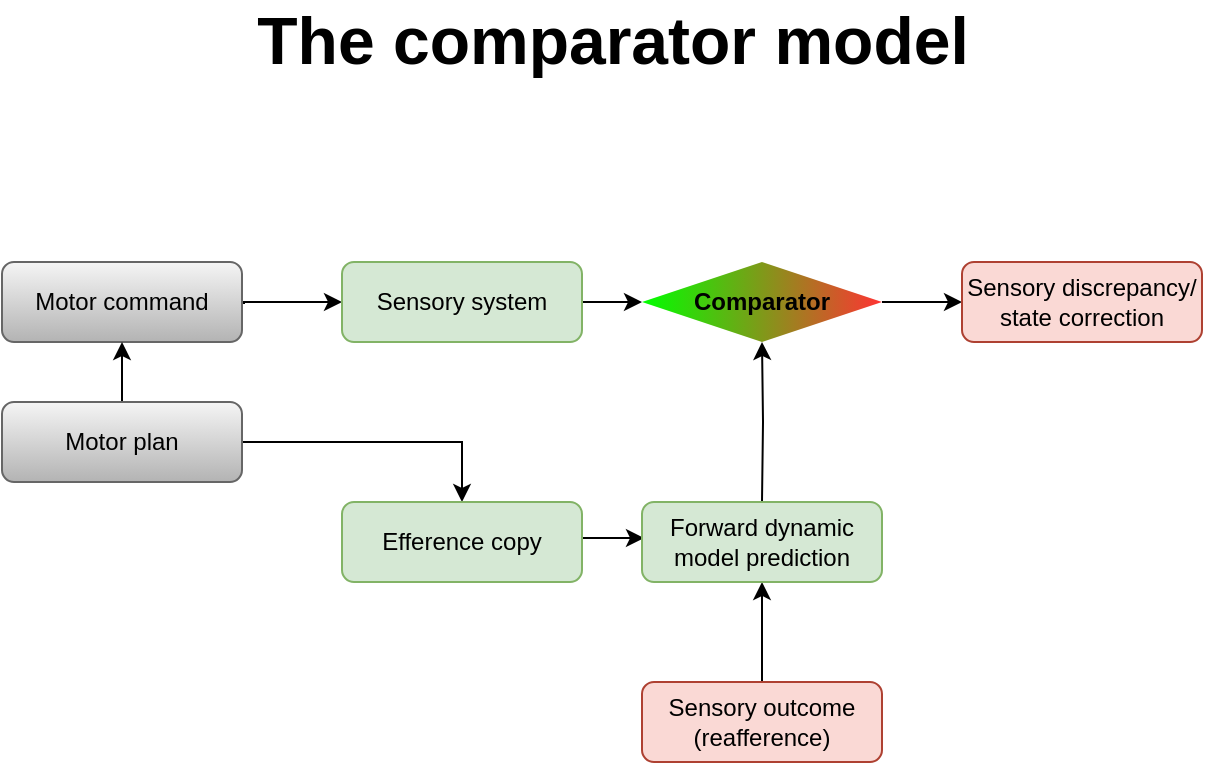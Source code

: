 <mxfile version="14.2.4" type="github" pages="3">
  <diagram id="C5RBs43oDa-KdzZeNtuy" name="Page-1">
    <mxGraphModel dx="1422" dy="866" grid="1" gridSize="10" guides="1" tooltips="1" connect="1" arrows="1" fold="1" page="1" pageScale="1" pageWidth="827" pageHeight="1169" math="0" shadow="0">
      <root>
        <mxCell id="WIyWlLk6GJQsqaUBKTNV-0" />
        <mxCell id="WIyWlLk6GJQsqaUBKTNV-1" parent="WIyWlLk6GJQsqaUBKTNV-0" />
        <mxCell id="WIyWlLk6GJQsqaUBKTNV-3" value="Motor command" style="rounded=1;whiteSpace=wrap;html=1;fontSize=12;glass=0;strokeWidth=1;shadow=0;gradientColor=#b3b3b3;fillColor=#f5f5f5;strokeColor=#666666;" parent="WIyWlLk6GJQsqaUBKTNV-1" vertex="1">
          <mxGeometry y="190" width="120" height="40" as="geometry" />
        </mxCell>
        <mxCell id="AUbzf7QdNgqqIh3rIpyo-0" value="" style="edgeStyle=orthogonalEdgeStyle;rounded=0;orthogonalLoop=1;jettySize=auto;html=1;" parent="WIyWlLk6GJQsqaUBKTNV-1" target="WIyWlLk6GJQsqaUBKTNV-7" edge="1">
          <mxGeometry relative="1" as="geometry">
            <mxPoint x="300" y="210" as="sourcePoint" />
            <Array as="points">
              <mxPoint x="290" y="210" />
              <mxPoint x="290" y="210" />
            </Array>
          </mxGeometry>
        </mxCell>
        <mxCell id="WIyWlLk6GJQsqaUBKTNV-7" value="&lt;b&gt;Comparator&lt;/b&gt;" style="rhombus;whiteSpace=wrap;html=1;fontSize=12;glass=0;strokeWidth=1;shadow=0;gradientDirection=west;fillColor=#FF3333;gradientColor=#00FF00;strokeColor=none;" parent="WIyWlLk6GJQsqaUBKTNV-1" vertex="1">
          <mxGeometry x="320" y="190" width="120" height="40" as="geometry" />
        </mxCell>
        <mxCell id="AUbzf7QdNgqqIh3rIpyo-13" value="" style="edgeStyle=orthogonalEdgeStyle;rounded=0;orthogonalLoop=1;jettySize=auto;html=1;startArrow=none;startFill=0;endArrow=classic;endFill=1;" parent="WIyWlLk6GJQsqaUBKTNV-1" source="WIyWlLk6GJQsqaUBKTNV-11" edge="1">
          <mxGeometry relative="1" as="geometry">
            <mxPoint x="380" y="350" as="targetPoint" />
          </mxGeometry>
        </mxCell>
        <mxCell id="WIyWlLk6GJQsqaUBKTNV-11" value="Sensory outcome (reafference)" style="rounded=1;whiteSpace=wrap;html=1;fontSize=12;glass=0;strokeWidth=1;shadow=0;fillColor=#fad9d5;strokeColor=#ae4132;" parent="WIyWlLk6GJQsqaUBKTNV-1" vertex="1">
          <mxGeometry x="320" y="400" width="120" height="40" as="geometry" />
        </mxCell>
        <mxCell id="AUbzf7QdNgqqIh3rIpyo-14" value="" style="edgeStyle=orthogonalEdgeStyle;rounded=0;orthogonalLoop=1;jettySize=auto;html=1;startArrow=none;startFill=0;endArrow=classic;endFill=1;" parent="WIyWlLk6GJQsqaUBKTNV-1" target="WIyWlLk6GJQsqaUBKTNV-7" edge="1">
          <mxGeometry relative="1" as="geometry">
            <mxPoint x="380" y="310" as="sourcePoint" />
          </mxGeometry>
        </mxCell>
        <mxCell id="AUbzf7QdNgqqIh3rIpyo-1" value="" style="edgeStyle=orthogonalEdgeStyle;rounded=0;orthogonalLoop=1;jettySize=auto;html=1;entryX=0;entryY=0.5;entryDx=0;entryDy=0;" parent="WIyWlLk6GJQsqaUBKTNV-1" target="AUbzf7QdNgqqIh3rIpyo-15" edge="1">
          <mxGeometry relative="1" as="geometry">
            <mxPoint x="121" y="211" as="sourcePoint" />
            <mxPoint x="190" y="210" as="targetPoint" />
            <Array as="points">
              <mxPoint x="121" y="210" />
            </Array>
          </mxGeometry>
        </mxCell>
        <mxCell id="QZqzljOAcQSYTR9Mgrbi-0" value="" style="edgeStyle=orthogonalEdgeStyle;rounded=0;orthogonalLoop=1;jettySize=auto;html=1;startArrow=none;startFill=0;endArrow=classic;endFill=1;" parent="WIyWlLk6GJQsqaUBKTNV-1" source="AUbzf7QdNgqqIh3rIpyo-6" target="WIyWlLk6GJQsqaUBKTNV-3" edge="1">
          <mxGeometry relative="1" as="geometry" />
        </mxCell>
        <mxCell id="QZqzljOAcQSYTR9Mgrbi-2" value="" style="edgeStyle=orthogonalEdgeStyle;rounded=0;orthogonalLoop=1;jettySize=auto;html=1;startArrow=none;startFill=0;endArrow=classic;endFill=1;" parent="WIyWlLk6GJQsqaUBKTNV-1" source="AUbzf7QdNgqqIh3rIpyo-6" target="AUbzf7QdNgqqIh3rIpyo-16" edge="1">
          <mxGeometry relative="1" as="geometry" />
        </mxCell>
        <mxCell id="AUbzf7QdNgqqIh3rIpyo-6" value="Motor plan" style="rounded=1;whiteSpace=wrap;html=1;fontSize=12;glass=0;strokeWidth=1;shadow=0;strokeColor=#666666;fillColor=#f5f5f5;gradientColor=#b3b3b3;" parent="WIyWlLk6GJQsqaUBKTNV-1" vertex="1">
          <mxGeometry y="260" width="120" height="40" as="geometry" />
        </mxCell>
        <mxCell id="AUbzf7QdNgqqIh3rIpyo-9" value="" style="edgeStyle=orthogonalEdgeStyle;rounded=0;orthogonalLoop=1;jettySize=auto;html=1;startArrow=classic;startFill=1;endArrow=none;endFill=0;" parent="WIyWlLk6GJQsqaUBKTNV-1" source="AUbzf7QdNgqqIh3rIpyo-7" target="WIyWlLk6GJQsqaUBKTNV-7" edge="1">
          <mxGeometry relative="1" as="geometry" />
        </mxCell>
        <mxCell id="AUbzf7QdNgqqIh3rIpyo-7" value="Sensory discrepancy/ state correction" style="rounded=1;whiteSpace=wrap;html=1;fontSize=12;glass=0;strokeWidth=1;shadow=0;fillColor=#fad9d5;strokeColor=#ae4132;" parent="WIyWlLk6GJQsqaUBKTNV-1" vertex="1">
          <mxGeometry x="480" y="190" width="120" height="40" as="geometry" />
        </mxCell>
        <mxCell id="AUbzf7QdNgqqIh3rIpyo-12" value="" style="edgeStyle=orthogonalEdgeStyle;rounded=0;orthogonalLoop=1;jettySize=auto;html=1;" parent="WIyWlLk6GJQsqaUBKTNV-1" edge="1">
          <mxGeometry relative="1" as="geometry">
            <mxPoint x="271" y="328" as="sourcePoint" />
            <mxPoint x="321" y="328" as="targetPoint" />
            <Array as="points">
              <mxPoint x="321" y="328" />
              <mxPoint x="321" y="328" />
            </Array>
          </mxGeometry>
        </mxCell>
        <mxCell id="AUbzf7QdNgqqIh3rIpyo-15" value="Sensory system" style="rounded=1;whiteSpace=wrap;html=1;fontSize=12;glass=0;strokeWidth=1;shadow=0;fillColor=#d5e8d4;strokeColor=#82b366;" parent="WIyWlLk6GJQsqaUBKTNV-1" vertex="1">
          <mxGeometry x="170" y="190" width="120" height="40" as="geometry" />
        </mxCell>
        <mxCell id="AUbzf7QdNgqqIh3rIpyo-16" value="Efference copy" style="rounded=1;whiteSpace=wrap;html=1;fontSize=12;glass=0;strokeWidth=1;shadow=0;fillColor=#d5e8d4;strokeColor=#82b366;" parent="WIyWlLk6GJQsqaUBKTNV-1" vertex="1">
          <mxGeometry x="170" y="310" width="120" height="40" as="geometry" />
        </mxCell>
        <mxCell id="AUbzf7QdNgqqIh3rIpyo-17" value="&lt;b&gt;&lt;font style=&quot;font-size: 33px&quot;&gt;The comparator model&lt;/font&gt;&lt;/b&gt;" style="text;html=1;align=center;verticalAlign=middle;resizable=0;points=[];autosize=1;" parent="WIyWlLk6GJQsqaUBKTNV-1" vertex="1">
          <mxGeometry x="120" y="64" width="370" height="30" as="geometry" />
        </mxCell>
        <mxCell id="QZqzljOAcQSYTR9Mgrbi-3" value="Forward dynamic model prediction" style="rounded=1;whiteSpace=wrap;html=1;fontSize=12;glass=0;strokeWidth=1;shadow=0;fillColor=#d5e8d4;strokeColor=#82b366;" parent="WIyWlLk6GJQsqaUBKTNV-1" vertex="1">
          <mxGeometry x="320" y="310" width="120" height="40" as="geometry" />
        </mxCell>
      </root>
    </mxGraphModel>
  </diagram>
  <diagram name="comparator_Env" id="7I0tfkcJnB-OYojz-9vu">
    <mxGraphModel dx="981" dy="597" grid="1" gridSize="10" guides="1" tooltips="1" connect="1" arrows="1" fold="1" page="1" pageScale="1" pageWidth="1169" pageHeight="827" math="1" shadow="0">
      <root>
        <mxCell id="C5h69nGyBoz5HR8xIqG7-0" />
        <mxCell id="C5h69nGyBoz5HR8xIqG7-1" parent="C5h69nGyBoz5HR8xIqG7-0" />
        <mxCell id="C5h69nGyBoz5HR8xIqG7-57" value="" style="whiteSpace=wrap;html=1;labelBackgroundColor=none;fontSize=13;fillColor=none;imageAspect=1;resizeWidth=1;resizeHeight=1;strokeColor=none;" parent="C5h69nGyBoz5HR8xIqG7-1" vertex="1">
          <mxGeometry x="510" y="241" width="120" height="60" as="geometry" />
        </mxCell>
        <mxCell id="C5h69nGyBoz5HR8xIqG7-55" style="edgeStyle=orthogonalEdgeStyle;rounded=1;orthogonalLoop=1;jettySize=auto;html=1;exitX=1;exitY=0.5;exitDx=0;exitDy=0;entryX=0;entryY=0.5;entryDx=0;entryDy=0;startArrow=none;endArrow=classic;fillColor=#97D077;fontSize=13;strokeColor=#FF8000;" parent="C5h69nGyBoz5HR8xIqG7-1" source="C5h69nGyBoz5HR8xIqG7-53" target="C5h69nGyBoz5HR8xIqG7-50" edge="1">
          <mxGeometry relative="1" as="geometry" />
        </mxCell>
        <mxCell id="C5h69nGyBoz5HR8xIqG7-53" value="" style="whiteSpace=wrap;html=1;labelBackgroundColor=none;fontSize=13;fillColor=none;imageAspect=1;resizeWidth=1;resizeHeight=1;strokeColor=none;" parent="C5h69nGyBoz5HR8xIqG7-1" vertex="1">
          <mxGeometry x="350" y="336" width="120" height="90" as="geometry" />
        </mxCell>
        <mxCell id="C5h69nGyBoz5HR8xIqG7-54" style="edgeStyle=orthogonalEdgeStyle;rounded=1;orthogonalLoop=1;jettySize=auto;html=1;exitX=1;exitY=0.5;exitDx=0;exitDy=0;entryX=0;entryY=0.5;entryDx=0;entryDy=0;startArrow=none;endArrow=none;fillColor=#97D077;fontSize=15;endFill=0;strokeColor=#FF8000;" parent="C5h69nGyBoz5HR8xIqG7-1" source="C5h69nGyBoz5HR8xIqG7-22" target="C5h69nGyBoz5HR8xIqG7-53" edge="1">
          <mxGeometry relative="1" as="geometry" />
        </mxCell>
        <mxCell id="C5h69nGyBoz5HR8xIqG7-22" value="&lt;b style=&quot;font-size: 14px;&quot;&gt;FORWARD PREDICTOR&lt;/b&gt;" style="whiteSpace=wrap;html=1;fontSize=14;strokeWidth=1;fillColor=#FF3333;strokeColor=#666666;gradientColor=#00FF00;gradientDirection=north;rounded=1;arcSize=14;" parent="C5h69nGyBoz5HR8xIqG7-1" vertex="1">
          <mxGeometry x="180" y="361" width="120" height="40" as="geometry" />
        </mxCell>
        <mxCell id="C5h69nGyBoz5HR8xIqG7-35" value="" style="edgeStyle=orthogonalEdgeStyle;orthogonalLoop=1;jettySize=auto;html=1;fillColor=#97D077;fontSize=15;endArrow=none;endFill=0;strokeColor=#0000FF;" parent="C5h69nGyBoz5HR8xIqG7-1" source="C5h69nGyBoz5HR8xIqG7-23" target="C5h69nGyBoz5HR8xIqG7-33" edge="1">
          <mxGeometry relative="1" as="geometry" />
        </mxCell>
        <mxCell id="C5h69nGyBoz5HR8xIqG7-41" style="edgeStyle=orthogonalEdgeStyle;orthogonalLoop=1;jettySize=auto;html=1;exitX=0.5;exitY=1;exitDx=0;exitDy=0;entryX=0.5;entryY=0;entryDx=0;entryDy=0;fillColor=#97D077;fontSize=13;strokeColor=#0000FF;" parent="C5h69nGyBoz5HR8xIqG7-1" source="C5h69nGyBoz5HR8xIqG7-23" target="C5h69nGyBoz5HR8xIqG7-39" edge="1">
          <mxGeometry relative="1" as="geometry" />
        </mxCell>
        <mxCell id="C5h69nGyBoz5HR8xIqG7-23" value="Action &lt;br style=&quot;font-size: 14px;&quot;&gt;Selection" style="whiteSpace=wrap;html=1;fontSize=14;strokeWidth=1;strokeColor=#666666;rounded=1;gradientDirection=north;arcSize=14;fillColor=#B9E0A5;" parent="C5h69nGyBoz5HR8xIqG7-1" vertex="1">
          <mxGeometry x="40" y="165" width="80" height="40" as="geometry" />
        </mxCell>
        <mxCell id="C5h69nGyBoz5HR8xIqG7-47" style="edgeStyle=orthogonalEdgeStyle;orthogonalLoop=1;jettySize=auto;html=1;exitX=1;exitY=0.5;exitDx=0;exitDy=0;entryX=0;entryY=0.5;entryDx=0;entryDy=0;fillColor=#97D077;fontSize=13;curved=1;dashed=1;startArrow=none;startFill=0;shadow=0;" parent="C5h69nGyBoz5HR8xIqG7-1" source="C5h69nGyBoz5HR8xIqG7-24" target="C5h69nGyBoz5HR8xIqG7-43" edge="1">
          <mxGeometry relative="1" as="geometry">
            <Array as="points">
              <mxPoint x="280" y="150" />
              <mxPoint x="500" y="150" />
              <mxPoint x="500" y="185" />
            </Array>
          </mxGeometry>
        </mxCell>
        <mxCell id="C5h69nGyBoz5HR8xIqG7-24" value="Movement" style="whiteSpace=wrap;html=1;fontSize=14;glass=0;strokeWidth=1;shadow=0;strokeColor=#666666;fillColor=#f5f5f5;gradientColor=#b3b3b3;" parent="C5h69nGyBoz5HR8xIqG7-1" vertex="1">
          <mxGeometry x="200" y="165" width="80" height="40" as="geometry" />
        </mxCell>
        <mxCell id="C5h69nGyBoz5HR8xIqG7-36" value="" style="edgeStyle=orthogonalEdgeStyle;orthogonalLoop=1;jettySize=auto;html=1;fillColor=#97D077;fontSize=15;strokeColor=#0000FF;" parent="C5h69nGyBoz5HR8xIqG7-1" source="C5h69nGyBoz5HR8xIqG7-33" target="C5h69nGyBoz5HR8xIqG7-24" edge="1">
          <mxGeometry relative="1" as="geometry" />
        </mxCell>
        <mxCell id="C5h69nGyBoz5HR8xIqG7-33" value="&lt;font style=&quot;font-size: 21px&quot; color=&quot;#0000ff&quot;&gt;`a_t`&lt;/font&gt;" style="text;html=1;strokeColor=none;fillColor=none;align=center;verticalAlign=middle;whiteSpace=wrap;fontSize=21;fontColor=#009900;" parent="C5h69nGyBoz5HR8xIqG7-1" vertex="1">
          <mxGeometry x="140" y="165" width="37" height="40" as="geometry" />
        </mxCell>
        <mxCell id="C5h69nGyBoz5HR8xIqG7-39" value="&lt;font style=&quot;font-size: 21px&quot; color=&quot;#0000ff&quot;&gt;`a_t`&lt;/font&gt;" style="text;html=1;strokeColor=none;fillColor=none;align=center;verticalAlign=middle;whiteSpace=wrap;fontSize=21;fontColor=#009900;container=0;" parent="C5h69nGyBoz5HR8xIqG7-1" vertex="1">
          <mxGeometry x="55" y="281" width="50" height="40" as="geometry" />
        </mxCell>
        <mxCell id="C5h69nGyBoz5HR8xIqG7-42" style="edgeStyle=orthogonalEdgeStyle;orthogonalLoop=1;jettySize=auto;html=1;entryX=0;entryY=0.5;entryDx=0;entryDy=0;fillColor=#97D077;fontSize=13;exitX=0.486;exitY=1.046;exitDx=0;exitDy=0;exitPerimeter=0;strokeColor=#0000FF;" parent="C5h69nGyBoz5HR8xIqG7-1" source="C5h69nGyBoz5HR8xIqG7-38" target="C5h69nGyBoz5HR8xIqG7-22" edge="1">
          <mxGeometry relative="1" as="geometry" />
        </mxCell>
        <mxCell id="C5h69nGyBoz5HR8xIqG7-38" value="&lt;font color=&quot;#0000ff&quot;&gt;efference&amp;nbsp;copy&lt;/font&gt;" style="text;html=1;align=center;verticalAlign=middle;resizable=1;points=[];autosize=1;fontSize=13;imageAspect=0;resizeHeight=0;resizeWidth=0;imageWidth=24;imageHeight=24;container=0;" parent="C5h69nGyBoz5HR8xIqG7-1" vertex="1">
          <mxGeometry x="30" y="311" width="100" height="20" as="geometry" />
        </mxCell>
        <mxCell id="C5h69nGyBoz5HR8xIqG7-58" style="edgeStyle=orthogonalEdgeStyle;rounded=1;orthogonalLoop=1;jettySize=auto;html=1;exitX=0.5;exitY=1;exitDx=0;exitDy=0;entryX=0.5;entryY=0;entryDx=0;entryDy=0;startArrow=none;endArrow=none;endFill=0;fillColor=#97D077;fontSize=15;strokeColor=#FF8000;" parent="C5h69nGyBoz5HR8xIqG7-1" source="C5h69nGyBoz5HR8xIqG7-43" target="C5h69nGyBoz5HR8xIqG7-57" edge="1">
          <mxGeometry relative="1" as="geometry" />
        </mxCell>
        <mxCell id="C5h69nGyBoz5HR8xIqG7-43" value="Sensory system" style="whiteSpace=wrap;html=1;fontSize=14;glass=0;strokeWidth=1;shadow=0;fillColor=#FFCCCC;strokeColor=#CC0000;dashed=1;" parent="C5h69nGyBoz5HR8xIqG7-1" vertex="1">
          <mxGeometry x="510" y="165" width="120" height="40" as="geometry" />
        </mxCell>
        <mxCell id="C5h69nGyBoz5HR8xIqG7-45" style="edgeStyle=orthogonalEdgeStyle;orthogonalLoop=1;jettySize=auto;html=1;exitX=1;exitY=0.5;exitDx=0;exitDy=0;fillColor=#97D077;fontSize=13;strokeColor=#FF8000;" parent="C5h69nGyBoz5HR8xIqG7-1" source="C5h69nGyBoz5HR8xIqG7-44" target="C5h69nGyBoz5HR8xIqG7-22" edge="1">
          <mxGeometry relative="1" as="geometry" />
        </mxCell>
        <mxCell id="C5h69nGyBoz5HR8xIqG7-44" value="&lt;font style=&quot;font-size: 21px&quot; color=&quot;#ff8000&quot;&gt;`s_t`&lt;/font&gt;" style="text;html=1;strokeColor=none;fillColor=none;align=center;verticalAlign=middle;whiteSpace=wrap;fontSize=21;fontColor=#CC0000;" parent="C5h69nGyBoz5HR8xIqG7-1" vertex="1">
          <mxGeometry x="55" y="421" width="50" height="40" as="geometry" />
        </mxCell>
        <mxCell id="C5h69nGyBoz5HR8xIqG7-48" value="&lt;font style=&quot;font-size: 21px&quot; color=&quot;#ff8000&quot;&gt;`s_{t+1}`&lt;/font&gt;" style="text;html=1;strokeColor=none;fillColor=none;align=center;verticalAlign=middle;whiteSpace=wrap;fontSize=21;fontColor=#CC0000;" parent="C5h69nGyBoz5HR8xIqG7-1" vertex="1">
          <mxGeometry x="545" y="231" width="50" height="40" as="geometry" />
        </mxCell>
        <mxCell id="C5h69nGyBoz5HR8xIqG7-50" value="&lt;b style=&quot;font-size: 14px;&quot;&gt;COMPARATOR&lt;/b&gt;" style="rhombus;whiteSpace=wrap;html=1;fontSize=14;glass=0;strokeWidth=1;shadow=0;gradientDirection=east;fillColor=#FF3333;gradientColor=#00FF00;strokeColor=#666666;" parent="C5h69nGyBoz5HR8xIqG7-1" vertex="1">
          <mxGeometry x="508" y="349" width="124" height="64" as="geometry" />
        </mxCell>
        <mxCell id="C5h69nGyBoz5HR8xIqG7-51" value="&lt;font color=&quot;#ff8000&quot;&gt;`\hat{s}_{t+1}`&lt;/font&gt;" style="text;html=1;strokeColor=none;fillColor=none;align=center;verticalAlign=middle;whiteSpace=wrap;fontSize=21;fontColor=#CC0000;" parent="C5h69nGyBoz5HR8xIqG7-1" vertex="1">
          <mxGeometry x="385" y="344" width="50" height="40" as="geometry" />
        </mxCell>
        <mxCell id="C5h69nGyBoz5HR8xIqG7-52" value="&lt;font color=&quot;#ff8000&quot;&gt;predicted sensory &lt;br&gt;outcome&lt;/font&gt;" style="text;html=1;align=center;verticalAlign=middle;resizable=1;points=[];autosize=1;fontSize=13;imageAspect=0;resizeHeight=0;resizeWidth=0;imageWidth=24;imageHeight=24;container=0;" parent="C5h69nGyBoz5HR8xIqG7-1" vertex="1">
          <mxGeometry x="350" y="378" width="120" height="40" as="geometry" />
        </mxCell>
        <mxCell id="C5h69nGyBoz5HR8xIqG7-56" value="&lt;font color=&quot;#ff8000&quot;&gt;sensory outcome &lt;br&gt;(reafference)&lt;/font&gt;" style="text;html=1;align=center;verticalAlign=middle;resizable=1;points=[];autosize=1;fontSize=13;imageAspect=0;resizeHeight=0;resizeWidth=0;imageWidth=24;imageHeight=24;container=0;" parent="C5h69nGyBoz5HR8xIqG7-1" vertex="1">
          <mxGeometry x="515" y="261" width="110" height="40" as="geometry" />
        </mxCell>
        <mxCell id="C5h69nGyBoz5HR8xIqG7-59" style="edgeStyle=orthogonalEdgeStyle;rounded=1;orthogonalLoop=1;jettySize=auto;html=1;exitX=0.5;exitY=1;exitDx=0;exitDy=0;entryX=0.5;entryY=0;entryDx=0;entryDy=0;startArrow=none;endArrow=classic;fillColor=#97D077;fontSize=13;strokeColor=#FF8000;" parent="C5h69nGyBoz5HR8xIqG7-1" source="C5h69nGyBoz5HR8xIqG7-57" target="C5h69nGyBoz5HR8xIqG7-50" edge="1">
          <mxGeometry relative="1" as="geometry" />
        </mxCell>
        <mxCell id="C5h69nGyBoz5HR8xIqG7-60" value="Match" style="whiteSpace=wrap;html=1;fontSize=14;glass=0;strokeWidth=1;shadow=0;fillColor=none;strokeColor=none;align=left;" parent="C5h69nGyBoz5HR8xIqG7-1" vertex="1">
          <mxGeometry x="670" y="321" width="70" height="40" as="geometry" />
        </mxCell>
        <mxCell id="C5h69nGyBoz5HR8xIqG7-61" value="Mismatch" style="whiteSpace=wrap;html=1;fontSize=14;glass=0;strokeWidth=1;shadow=0;gradientColor=#b3b3b3;fillColor=none;strokeColor=none;align=left;" parent="C5h69nGyBoz5HR8xIqG7-1" vertex="1">
          <mxGeometry x="670" y="401" width="70" height="40" as="geometry" />
        </mxCell>
        <mxCell id="C5h69nGyBoz5HR8xIqG7-72" style="edgeStyle=none;rounded=1;orthogonalLoop=1;jettySize=auto;html=1;exitX=1;exitY=0.5;exitDx=0;exitDy=0;entryX=0;entryY=0.5;entryDx=0;entryDy=0;startArrow=none;endArrow=classic;strokeColor=#666666;fillColor=#97D077;fontSize=13;" parent="C5h69nGyBoz5HR8xIqG7-1" source="C5h69nGyBoz5HR8xIqG7-50" target="C5h69nGyBoz5HR8xIqG7-61" edge="1">
          <mxGeometry relative="1" as="geometry">
            <mxPoint x="638.0" y="381" as="sourcePoint" />
          </mxGeometry>
        </mxCell>
        <mxCell id="C5h69nGyBoz5HR8xIqG7-73" style="edgeStyle=none;rounded=1;orthogonalLoop=1;jettySize=auto;html=1;exitX=1;exitY=0.5;exitDx=0;exitDy=0;entryX=0;entryY=0.5;entryDx=0;entryDy=0;startArrow=none;endArrow=classic;strokeColor=#666666;fillColor=#97D077;fontSize=13;" parent="C5h69nGyBoz5HR8xIqG7-1" source="C5h69nGyBoz5HR8xIqG7-50" target="C5h69nGyBoz5HR8xIqG7-60" edge="1">
          <mxGeometry relative="1" as="geometry">
            <mxPoint x="638.0" y="381" as="sourcePoint" />
          </mxGeometry>
        </mxCell>
        <mxCell id="IPKHFpnsx7aHATGj306r-0" value="&lt;b&gt;&lt;font style=&quot;font-size: 28px&quot;&gt;The comparator model&lt;/font&gt;&lt;/b&gt;" style="text;html=1;align=center;verticalAlign=middle;resizable=0;points=[];autosize=1;" parent="C5h69nGyBoz5HR8xIqG7-1" vertex="1">
          <mxGeometry x="199" y="63" width="320" height="20" as="geometry" />
        </mxCell>
        <mxCell id="IPKHFpnsx7aHATGj306r-1" value="&lt;font color=&quot;#ff8000&quot;&gt;sensory state&lt;/font&gt;" style="text;html=1;align=center;verticalAlign=middle;resizable=1;points=[];autosize=1;fontSize=13;imageAspect=0;resizeHeight=0;resizeWidth=0;imageWidth=24;imageHeight=24;container=0;" parent="C5h69nGyBoz5HR8xIqG7-1" vertex="1">
          <mxGeometry x="35" y="450" width="90" height="20" as="geometry" />
        </mxCell>
        <mxCell id="IPKHFpnsx7aHATGj306r-2" value="&lt;font color=&quot;#009900&quot;&gt;motor &lt;br&gt;command&lt;/font&gt;" style="text;html=1;align=center;verticalAlign=middle;resizable=1;points=[];autosize=1;fontSize=13;imageAspect=0;resizeHeight=0;resizeWidth=0;imageWidth=24;imageHeight=24;container=0;spacing=0;" parent="C5h69nGyBoz5HR8xIqG7-1" vertex="1">
          <mxGeometry x="126" y="202" width="65" height="29" as="geometry" />
        </mxCell>
        <mxCell id="F3Ny6u6BCodlvaBAgGp3-0" value="Environment" style="whiteSpace=wrap;html=1;fontSize=14;glass=0;strokeWidth=1;shadow=0;strokeColor=#666666;fillColor=#f5f5f5;gradientColor=#b3b3b3;" parent="C5h69nGyBoz5HR8xIqG7-1" vertex="1">
          <mxGeometry x="360" y="107" width="80" height="40" as="geometry" />
        </mxCell>
        <mxCell id="8R364otDGxmwaBQRQk76-1" value="Action &lt;br style=&quot;font-size: 14px;&quot;&gt;Selection" style="whiteSpace=wrap;html=1;fontSize=14;strokeWidth=1;strokeColor=#666666;rounded=1;gradientDirection=north;arcSize=14;fillColor=#B9E0A5;" parent="C5h69nGyBoz5HR8xIqG7-1" vertex="1">
          <mxGeometry x="40" y="165" width="80" height="40" as="geometry" />
        </mxCell>
        <mxCell id="8R364otDGxmwaBQRQk76-4" value="&lt;font color=&quot;#009900&quot;&gt;motor &lt;br&gt;command&lt;/font&gt;" style="text;html=1;align=center;verticalAlign=middle;resizable=1;points=[];autosize=1;fontSize=13;imageAspect=0;resizeHeight=0;resizeWidth=0;imageWidth=24;imageHeight=24;container=0;spacing=0;" parent="C5h69nGyBoz5HR8xIqG7-1" vertex="1">
          <mxGeometry x="126" y="202" width="65" height="29" as="geometry" />
        </mxCell>
        <mxCell id="8R364otDGxmwaBQRQk76-5" value="Movement" style="whiteSpace=wrap;html=1;fontSize=14;glass=0;strokeWidth=1;shadow=0;strokeColor=#666666;fillColor=#f5f5f5;gradientColor=#b3b3b3;" parent="C5h69nGyBoz5HR8xIqG7-1" vertex="1">
          <mxGeometry x="200" y="165" width="80" height="40" as="geometry" />
        </mxCell>
        <mxCell id="8R364otDGxmwaBQRQk76-6" style="edgeStyle=orthogonalEdgeStyle;orthogonalLoop=1;jettySize=auto;html=1;exitX=1;exitY=0.5;exitDx=0;exitDy=0;entryX=0;entryY=0.5;entryDx=0;entryDy=0;fillColor=#97D077;fontSize=13;curved=1;dashed=1;startArrow=none;startFill=0;shadow=0;" parent="C5h69nGyBoz5HR8xIqG7-1" source="8R364otDGxmwaBQRQk76-5" target="8R364otDGxmwaBQRQk76-8" edge="1">
          <mxGeometry relative="1" as="geometry">
            <Array as="points">
              <mxPoint x="280" y="150" />
              <mxPoint x="500" y="150" />
              <mxPoint x="500" y="185" />
            </Array>
          </mxGeometry>
        </mxCell>
        <mxCell id="8R364otDGxmwaBQRQk76-8" value="Sensory system" style="whiteSpace=wrap;html=1;fontSize=14;glass=0;strokeWidth=1;shadow=0;fillColor=#FFCCCC;strokeColor=#CC0000;dashed=1;" parent="C5h69nGyBoz5HR8xIqG7-1" vertex="1">
          <mxGeometry x="510" y="165" width="120" height="40" as="geometry" />
        </mxCell>
        <mxCell id="8R364otDGxmwaBQRQk76-10" value="Action &lt;br style=&quot;font-size: 14px;&quot;&gt;Selection" style="whiteSpace=wrap;html=1;fontSize=14;strokeWidth=1;strokeColor=#666666;rounded=1;gradientDirection=north;arcSize=14;fillColor=#B9E0A5;" parent="C5h69nGyBoz5HR8xIqG7-1" vertex="1">
          <mxGeometry x="40" y="165" width="80" height="40" as="geometry" />
        </mxCell>
        <mxCell id="8R364otDGxmwaBQRQk76-13" value="&lt;font color=&quot;#009900&quot;&gt;motor &lt;br&gt;command&lt;/font&gt;" style="text;html=1;align=center;verticalAlign=middle;resizable=1;points=[];autosize=1;fontSize=13;imageAspect=0;resizeHeight=0;resizeWidth=0;imageWidth=24;imageHeight=24;container=0;spacing=0;" parent="C5h69nGyBoz5HR8xIqG7-1" vertex="1">
          <mxGeometry x="126" y="202" width="65" height="29" as="geometry" />
        </mxCell>
        <mxCell id="8R364otDGxmwaBQRQk76-14" value="Movement" style="whiteSpace=wrap;html=1;fontSize=14;glass=0;strokeWidth=1;shadow=0;strokeColor=#666666;fillColor=#f5f5f5;gradientColor=#b3b3b3;" parent="C5h69nGyBoz5HR8xIqG7-1" vertex="1">
          <mxGeometry x="200" y="165" width="80" height="40" as="geometry" />
        </mxCell>
        <mxCell id="8R364otDGxmwaBQRQk76-15" style="edgeStyle=orthogonalEdgeStyle;orthogonalLoop=1;jettySize=auto;html=1;exitX=1;exitY=0.5;exitDx=0;exitDy=0;entryX=0;entryY=0.5;entryDx=0;entryDy=0;fillColor=#97D077;fontSize=13;curved=1;dashed=1;startArrow=none;startFill=0;shadow=0;" parent="C5h69nGyBoz5HR8xIqG7-1" source="8R364otDGxmwaBQRQk76-14" target="8R364otDGxmwaBQRQk76-17" edge="1">
          <mxGeometry relative="1" as="geometry">
            <Array as="points">
              <mxPoint x="280" y="150" />
              <mxPoint x="500" y="150" />
              <mxPoint x="500" y="185" />
            </Array>
          </mxGeometry>
        </mxCell>
        <mxCell id="8R364otDGxmwaBQRQk76-17" value="Sensory system" style="whiteSpace=wrap;html=1;fontSize=14;glass=0;strokeWidth=1;shadow=0;fillColor=#FFCCCC;strokeColor=#CC0000;dashed=1;" parent="C5h69nGyBoz5HR8xIqG7-1" vertex="1">
          <mxGeometry x="510" y="165" width="120" height="40" as="geometry" />
        </mxCell>
        <mxCell id="8R364otDGxmwaBQRQk76-20" value="&lt;b style=&quot;font-size: 14px;&quot;&gt;COMPARATOR&lt;/b&gt;" style="rhombus;whiteSpace=wrap;html=1;fontSize=14;glass=0;strokeWidth=1;shadow=0;gradientDirection=east;fillColor=#FF3333;gradientColor=#00FF00;strokeColor=#666666;" parent="C5h69nGyBoz5HR8xIqG7-1" vertex="1">
          <mxGeometry x="508" y="349" width="124" height="64" as="geometry" />
        </mxCell>
        <mxCell id="8R364otDGxmwaBQRQk76-25" value="Action &lt;br style=&quot;font-size: 14px;&quot;&gt;Selection" style="whiteSpace=wrap;html=1;fontSize=14;strokeWidth=1;strokeColor=#6c8ebf;rounded=1;gradientDirection=north;arcSize=14;fillColor=#dae8fc;" parent="C5h69nGyBoz5HR8xIqG7-1" vertex="1">
          <mxGeometry x="40" y="165" width="80" height="40" as="geometry" />
        </mxCell>
        <mxCell id="8R364otDGxmwaBQRQk76-28" value="&lt;font color=&quot;#0000ff&quot;&gt;motor &lt;br&gt;command&lt;/font&gt;" style="text;html=1;align=center;verticalAlign=middle;resizable=1;points=[];autosize=1;fontSize=13;imageAspect=0;resizeHeight=0;resizeWidth=0;imageWidth=24;imageHeight=24;container=0;spacing=0;" parent="C5h69nGyBoz5HR8xIqG7-1" vertex="1">
          <mxGeometry x="124" y="197" width="70" height="40" as="geometry" />
        </mxCell>
        <mxCell id="8R364otDGxmwaBQRQk76-29" value="Movement" style="whiteSpace=wrap;html=1;fontSize=14;glass=0;strokeWidth=1;shadow=0;strokeColor=#666666;fillColor=#f5f5f5;gradientColor=#b3b3b3;" parent="C5h69nGyBoz5HR8xIqG7-1" vertex="1">
          <mxGeometry x="200" y="165" width="80" height="40" as="geometry" />
        </mxCell>
        <mxCell id="8R364otDGxmwaBQRQk76-30" style="edgeStyle=orthogonalEdgeStyle;orthogonalLoop=1;jettySize=auto;html=1;exitX=1;exitY=0.5;exitDx=0;exitDy=0;entryX=0;entryY=0.5;entryDx=0;entryDy=0;fillColor=#97D077;fontSize=13;curved=1;dashed=1;startArrow=none;startFill=0;shadow=0;" parent="C5h69nGyBoz5HR8xIqG7-1" source="8R364otDGxmwaBQRQk76-29" target="8R364otDGxmwaBQRQk76-32" edge="1">
          <mxGeometry relative="1" as="geometry">
            <Array as="points">
              <mxPoint x="280" y="150" />
              <mxPoint x="500" y="150" />
              <mxPoint x="500" y="185" />
            </Array>
          </mxGeometry>
        </mxCell>
        <mxCell id="8R364otDGxmwaBQRQk76-32" value="Sensory system" style="whiteSpace=wrap;html=1;fontSize=14;glass=0;strokeWidth=1;shadow=0;fillColor=#ffe6cc;strokeColor=#d79b00;dashed=1;" parent="C5h69nGyBoz5HR8xIqG7-1" vertex="1">
          <mxGeometry x="510" y="165" width="120" height="40" as="geometry" />
        </mxCell>
        <mxCell id="8R364otDGxmwaBQRQk76-35" value="&lt;b style=&quot;font-size: 14px;&quot;&gt;COMPARATOR&lt;/b&gt;" style="rhombus;whiteSpace=wrap;html=1;fontSize=14;glass=0;strokeWidth=1;shadow=0;gradientDirection=north;strokeColor=#666666;fillColor=#FF8000;gradientColor=#3399FF;" parent="C5h69nGyBoz5HR8xIqG7-1" vertex="1">
          <mxGeometry x="508" y="349" width="124" height="64" as="geometry" />
        </mxCell>
        <mxCell id="8R364otDGxmwaBQRQk76-41" value="&lt;b style=&quot;font-size: 14px;&quot;&gt;FORWARD PREDICTOR&lt;/b&gt;" style="whiteSpace=wrap;html=1;fontSize=14;strokeWidth=1;strokeColor=#666666;gradientDirection=north;rounded=1;arcSize=14;fillColor=#FF8000;gradientColor=#3399FF;" parent="C5h69nGyBoz5HR8xIqG7-1" vertex="1">
          <mxGeometry x="180" y="361" width="120" height="40" as="geometry" />
        </mxCell>
      </root>
    </mxGraphModel>
  </diagram>
  <diagram name="comparator_YKG" id="200xu7QWcIYhTyAZN9yd">
    <mxGraphModel dx="1422" dy="866" grid="1" gridSize="10" guides="1" tooltips="1" connect="1" arrows="1" fold="1" page="1" pageScale="1" pageWidth="1169" pageHeight="827" math="1" shadow="0">
      <root>
        <mxCell id="C5h69nGyBoz5HR8xIqG7-0" />
        <mxCell id="C5h69nGyBoz5HR8xIqG7-1" parent="C5h69nGyBoz5HR8xIqG7-0" />
        <mxCell id="C5h69nGyBoz5HR8xIqG7-57" value="" style="whiteSpace=wrap;html=1;labelBackgroundColor=none;fontSize=13;fillColor=none;imageAspect=1;resizeWidth=1;resizeHeight=1;strokeColor=none;" parent="C5h69nGyBoz5HR8xIqG7-1" vertex="1">
          <mxGeometry x="510" y="241" width="120" height="60" as="geometry" />
        </mxCell>
        <mxCell id="C5h69nGyBoz5HR8xIqG7-55" style="edgeStyle=orthogonalEdgeStyle;rounded=1;orthogonalLoop=1;jettySize=auto;html=1;exitX=1;exitY=0.5;exitDx=0;exitDy=0;entryX=0;entryY=0.5;entryDx=0;entryDy=0;startArrow=none;endArrow=classic;fillColor=#97D077;fontSize=13;strokeColor=#CC0000;" parent="C5h69nGyBoz5HR8xIqG7-1" source="C5h69nGyBoz5HR8xIqG7-53" target="C5h69nGyBoz5HR8xIqG7-50" edge="1">
          <mxGeometry relative="1" as="geometry" />
        </mxCell>
        <mxCell id="C5h69nGyBoz5HR8xIqG7-53" value="" style="whiteSpace=wrap;html=1;labelBackgroundColor=none;fontSize=13;fillColor=none;imageAspect=1;resizeWidth=1;resizeHeight=1;strokeColor=none;" parent="C5h69nGyBoz5HR8xIqG7-1" vertex="1">
          <mxGeometry x="350" y="336" width="120" height="90" as="geometry" />
        </mxCell>
        <mxCell id="C5h69nGyBoz5HR8xIqG7-54" style="edgeStyle=orthogonalEdgeStyle;rounded=1;orthogonalLoop=1;jettySize=auto;html=1;exitX=1;exitY=0.5;exitDx=0;exitDy=0;entryX=0;entryY=0.5;entryDx=0;entryDy=0;startArrow=none;endArrow=none;fillColor=#97D077;fontSize=15;endFill=0;strokeColor=#CC0000;" parent="C5h69nGyBoz5HR8xIqG7-1" source="C5h69nGyBoz5HR8xIqG7-22" target="C5h69nGyBoz5HR8xIqG7-53" edge="1">
          <mxGeometry relative="1" as="geometry" />
        </mxCell>
        <mxCell id="C5h69nGyBoz5HR8xIqG7-22" value="&lt;b style=&quot;font-size: 14px;&quot;&gt;FORWARD PREDICTOR&lt;/b&gt;" style="whiteSpace=wrap;html=1;fontSize=14;strokeWidth=1;fillColor=#FF3333;strokeColor=#666666;gradientColor=#00FF00;gradientDirection=north;rounded=1;arcSize=14;" parent="C5h69nGyBoz5HR8xIqG7-1" vertex="1">
          <mxGeometry x="180" y="361" width="120" height="40" as="geometry" />
        </mxCell>
        <mxCell id="C5h69nGyBoz5HR8xIqG7-35" value="" style="edgeStyle=orthogonalEdgeStyle;orthogonalLoop=1;jettySize=auto;html=1;strokeColor=#009900;fillColor=#97D077;fontSize=15;endArrow=none;endFill=0;" parent="C5h69nGyBoz5HR8xIqG7-1" source="C5h69nGyBoz5HR8xIqG7-23" target="C5h69nGyBoz5HR8xIqG7-33" edge="1">
          <mxGeometry relative="1" as="geometry" />
        </mxCell>
        <mxCell id="C5h69nGyBoz5HR8xIqG7-41" style="edgeStyle=orthogonalEdgeStyle;orthogonalLoop=1;jettySize=auto;html=1;exitX=0.5;exitY=1;exitDx=0;exitDy=0;entryX=0.5;entryY=0;entryDx=0;entryDy=0;strokeColor=#009900;fillColor=#97D077;fontSize=13;" parent="C5h69nGyBoz5HR8xIqG7-1" source="C5h69nGyBoz5HR8xIqG7-23" target="C5h69nGyBoz5HR8xIqG7-39" edge="1">
          <mxGeometry relative="1" as="geometry" />
        </mxCell>
        <mxCell id="C5h69nGyBoz5HR8xIqG7-23" value="Action &lt;br style=&quot;font-size: 14px;&quot;&gt;Selection" style="whiteSpace=wrap;html=1;fontSize=14;strokeWidth=1;strokeColor=#666666;rounded=1;gradientDirection=north;arcSize=14;fillColor=#B9E0A5;" parent="C5h69nGyBoz5HR8xIqG7-1" vertex="1">
          <mxGeometry x="40" y="165" width="80" height="40" as="geometry" />
        </mxCell>
        <mxCell id="C5h69nGyBoz5HR8xIqG7-24" value="Movement" style="whiteSpace=wrap;html=1;fontSize=14;glass=0;strokeWidth=1;shadow=0;strokeColor=#666666;fillColor=#f5f5f5;gradientColor=#b3b3b3;" parent="C5h69nGyBoz5HR8xIqG7-1" vertex="1">
          <mxGeometry x="200" y="165" width="80" height="40" as="geometry" />
        </mxCell>
        <mxCell id="C5h69nGyBoz5HR8xIqG7-36" value="" style="edgeStyle=orthogonalEdgeStyle;orthogonalLoop=1;jettySize=auto;html=1;strokeColor=#009900;fillColor=#97D077;fontSize=15;" parent="C5h69nGyBoz5HR8xIqG7-1" source="C5h69nGyBoz5HR8xIqG7-33" target="C5h69nGyBoz5HR8xIqG7-24" edge="1">
          <mxGeometry relative="1" as="geometry" />
        </mxCell>
        <mxCell id="C5h69nGyBoz5HR8xIqG7-33" value="&lt;font style=&quot;font-size: 21px;&quot;&gt;`a_t`&lt;/font&gt;" style="text;html=1;strokeColor=none;fillColor=none;align=center;verticalAlign=middle;whiteSpace=wrap;fontSize=21;fontColor=#009900;" parent="C5h69nGyBoz5HR8xIqG7-1" vertex="1">
          <mxGeometry x="140" y="165" width="37" height="40" as="geometry" />
        </mxCell>
        <mxCell id="C5h69nGyBoz5HR8xIqG7-39" value="&lt;font style=&quot;font-size: 21px;&quot;&gt;`a_t`&lt;/font&gt;" style="text;html=1;strokeColor=none;fillColor=none;align=center;verticalAlign=middle;whiteSpace=wrap;fontSize=21;fontColor=#009900;container=0;" parent="C5h69nGyBoz5HR8xIqG7-1" vertex="1">
          <mxGeometry x="55" y="281" width="50" height="40" as="geometry" />
        </mxCell>
        <mxCell id="C5h69nGyBoz5HR8xIqG7-42" style="edgeStyle=orthogonalEdgeStyle;orthogonalLoop=1;jettySize=auto;html=1;entryX=0;entryY=0.5;entryDx=0;entryDy=0;strokeColor=#009900;fillColor=#97D077;fontSize=13;exitX=0.486;exitY=1.046;exitDx=0;exitDy=0;exitPerimeter=0;" parent="C5h69nGyBoz5HR8xIqG7-1" source="C5h69nGyBoz5HR8xIqG7-38" target="C5h69nGyBoz5HR8xIqG7-22" edge="1">
          <mxGeometry relative="1" as="geometry" />
        </mxCell>
        <mxCell id="C5h69nGyBoz5HR8xIqG7-38" value="&lt;font color=&quot;#009900&quot;&gt;efference&amp;nbsp;copy&lt;/font&gt;" style="text;html=1;align=center;verticalAlign=middle;resizable=1;points=[];autosize=1;fontSize=13;imageAspect=0;resizeHeight=0;resizeWidth=0;imageWidth=24;imageHeight=24;container=0;" parent="C5h69nGyBoz5HR8xIqG7-1" vertex="1">
          <mxGeometry x="30" y="311" width="100" height="20" as="geometry" />
        </mxCell>
        <mxCell id="C5h69nGyBoz5HR8xIqG7-58" style="edgeStyle=orthogonalEdgeStyle;rounded=1;orthogonalLoop=1;jettySize=auto;html=1;exitX=0.5;exitY=1;exitDx=0;exitDy=0;entryX=0.5;entryY=0;entryDx=0;entryDy=0;startArrow=none;endArrow=none;endFill=0;fillColor=#97D077;fontSize=15;strokeColor=#CC0000;" parent="C5h69nGyBoz5HR8xIqG7-1" source="C5h69nGyBoz5HR8xIqG7-43" target="C5h69nGyBoz5HR8xIqG7-57" edge="1">
          <mxGeometry relative="1" as="geometry" />
        </mxCell>
        <mxCell id="C5h69nGyBoz5HR8xIqG7-43" value="Sensory system" style="whiteSpace=wrap;html=1;fontSize=14;glass=0;strokeWidth=1;shadow=0;fillColor=#FFCCCC;strokeColor=#CC0000;dashed=1;" parent="C5h69nGyBoz5HR8xIqG7-1" vertex="1">
          <mxGeometry x="510" y="165" width="120" height="40" as="geometry" />
        </mxCell>
        <mxCell id="C5h69nGyBoz5HR8xIqG7-45" style="edgeStyle=orthogonalEdgeStyle;orthogonalLoop=1;jettySize=auto;html=1;exitX=1;exitY=0.5;exitDx=0;exitDy=0;fillColor=#97D077;fontSize=13;strokeColor=#CC0000;" parent="C5h69nGyBoz5HR8xIqG7-1" source="C5h69nGyBoz5HR8xIqG7-44" target="C5h69nGyBoz5HR8xIqG7-22" edge="1">
          <mxGeometry relative="1" as="geometry" />
        </mxCell>
        <mxCell id="C5h69nGyBoz5HR8xIqG7-44" value="&lt;font style=&quot;font-size: 21px;&quot;&gt;`s_t`&lt;/font&gt;" style="text;html=1;strokeColor=none;fillColor=none;align=center;verticalAlign=middle;whiteSpace=wrap;fontSize=21;fontColor=#CC0000;" parent="C5h69nGyBoz5HR8xIqG7-1" vertex="1">
          <mxGeometry x="55" y="421" width="50" height="40" as="geometry" />
        </mxCell>
        <mxCell id="C5h69nGyBoz5HR8xIqG7-48" value="&lt;font style=&quot;font-size: 21px&quot;&gt;`s_{t+1}`&lt;/font&gt;" style="text;html=1;strokeColor=none;fillColor=none;align=center;verticalAlign=middle;whiteSpace=wrap;fontSize=21;fontColor=#CC0000;" parent="C5h69nGyBoz5HR8xIqG7-1" vertex="1">
          <mxGeometry x="545" y="231" width="50" height="40" as="geometry" />
        </mxCell>
        <mxCell id="C5h69nGyBoz5HR8xIqG7-50" value="&lt;b style=&quot;font-size: 14px;&quot;&gt;COMPARATOR&lt;/b&gt;" style="rhombus;whiteSpace=wrap;html=1;fontSize=14;glass=0;strokeWidth=1;shadow=0;gradientDirection=east;fillColor=#FF3333;gradientColor=#00FF00;strokeColor=#666666;" parent="C5h69nGyBoz5HR8xIqG7-1" vertex="1">
          <mxGeometry x="508" y="349" width="124" height="64" as="geometry" />
        </mxCell>
        <mxCell id="C5h69nGyBoz5HR8xIqG7-51" value="`\hat{s}_{t+1}`" style="text;html=1;strokeColor=none;fillColor=none;align=center;verticalAlign=middle;whiteSpace=wrap;fontSize=21;fontColor=#CC0000;" parent="C5h69nGyBoz5HR8xIqG7-1" vertex="1">
          <mxGeometry x="385" y="344" width="50" height="40" as="geometry" />
        </mxCell>
        <mxCell id="C5h69nGyBoz5HR8xIqG7-52" value="&lt;font color=&quot;#cc0000&quot;&gt;predicted sensory &lt;br&gt;outcome&lt;/font&gt;" style="text;html=1;align=center;verticalAlign=middle;resizable=1;points=[];autosize=1;fontSize=13;imageAspect=0;resizeHeight=0;resizeWidth=0;imageWidth=24;imageHeight=24;container=0;" parent="C5h69nGyBoz5HR8xIqG7-1" vertex="1">
          <mxGeometry x="350" y="378" width="120" height="40" as="geometry" />
        </mxCell>
        <mxCell id="C5h69nGyBoz5HR8xIqG7-56" value="&lt;font color=&quot;#cc0000&quot;&gt;sensory outcome &lt;br&gt;(reafference)&lt;/font&gt;" style="text;html=1;align=center;verticalAlign=middle;resizable=1;points=[];autosize=1;fontSize=13;imageAspect=0;resizeHeight=0;resizeWidth=0;imageWidth=24;imageHeight=24;container=0;" parent="C5h69nGyBoz5HR8xIqG7-1" vertex="1">
          <mxGeometry x="515" y="261" width="110" height="40" as="geometry" />
        </mxCell>
        <mxCell id="C5h69nGyBoz5HR8xIqG7-59" style="edgeStyle=orthogonalEdgeStyle;rounded=1;orthogonalLoop=1;jettySize=auto;html=1;exitX=0.5;exitY=1;exitDx=0;exitDy=0;entryX=0.5;entryY=0;entryDx=0;entryDy=0;startArrow=none;endArrow=classic;fillColor=#97D077;fontSize=13;strokeColor=#CC0000;" parent="C5h69nGyBoz5HR8xIqG7-1" source="C5h69nGyBoz5HR8xIqG7-57" target="C5h69nGyBoz5HR8xIqG7-50" edge="1">
          <mxGeometry relative="1" as="geometry" />
        </mxCell>
        <mxCell id="C5h69nGyBoz5HR8xIqG7-60" value="Match" style="whiteSpace=wrap;html=1;fontSize=14;glass=0;strokeWidth=1;shadow=0;fillColor=none;strokeColor=none;align=left;" parent="C5h69nGyBoz5HR8xIqG7-1" vertex="1">
          <mxGeometry x="670" y="321" width="70" height="40" as="geometry" />
        </mxCell>
        <mxCell id="C5h69nGyBoz5HR8xIqG7-61" value="Mismatch" style="whiteSpace=wrap;html=1;fontSize=14;glass=0;strokeWidth=1;shadow=0;gradientColor=#b3b3b3;fillColor=none;strokeColor=none;align=left;" parent="C5h69nGyBoz5HR8xIqG7-1" vertex="1">
          <mxGeometry x="670" y="401" width="70" height="40" as="geometry" />
        </mxCell>
        <mxCell id="C5h69nGyBoz5HR8xIqG7-72" style="edgeStyle=none;rounded=1;orthogonalLoop=1;jettySize=auto;html=1;exitX=1;exitY=0.5;exitDx=0;exitDy=0;entryX=0;entryY=0.5;entryDx=0;entryDy=0;startArrow=none;endArrow=classic;strokeColor=#666666;fillColor=#97D077;fontSize=13;" parent="C5h69nGyBoz5HR8xIqG7-1" source="C5h69nGyBoz5HR8xIqG7-50" target="C5h69nGyBoz5HR8xIqG7-61" edge="1">
          <mxGeometry relative="1" as="geometry">
            <mxPoint x="638.0" y="381" as="sourcePoint" />
          </mxGeometry>
        </mxCell>
        <mxCell id="C5h69nGyBoz5HR8xIqG7-73" style="edgeStyle=none;rounded=1;orthogonalLoop=1;jettySize=auto;html=1;exitX=1;exitY=0.5;exitDx=0;exitDy=0;entryX=0;entryY=0.5;entryDx=0;entryDy=0;startArrow=none;endArrow=classic;strokeColor=#666666;fillColor=#97D077;fontSize=13;" parent="C5h69nGyBoz5HR8xIqG7-1" source="C5h69nGyBoz5HR8xIqG7-50" target="C5h69nGyBoz5HR8xIqG7-60" edge="1">
          <mxGeometry relative="1" as="geometry">
            <mxPoint x="638.0" y="381" as="sourcePoint" />
          </mxGeometry>
        </mxCell>
        <mxCell id="IPKHFpnsx7aHATGj306r-0" value="&lt;b&gt;&lt;font style=&quot;font-size: 28px&quot;&gt;The comparator model&lt;/font&gt;&lt;/b&gt;" style="text;html=1;align=center;verticalAlign=middle;resizable=0;points=[];autosize=1;" parent="C5h69nGyBoz5HR8xIqG7-1" vertex="1">
          <mxGeometry x="250" y="80" width="320" height="20" as="geometry" />
        </mxCell>
        <mxCell id="IPKHFpnsx7aHATGj306r-1" value="&lt;font color=&quot;#cc0000&quot;&gt;sensory state&lt;/font&gt;" style="text;html=1;align=center;verticalAlign=middle;resizable=1;points=[];autosize=1;fontSize=13;imageAspect=0;resizeHeight=0;resizeWidth=0;imageWidth=24;imageHeight=24;container=0;" parent="C5h69nGyBoz5HR8xIqG7-1" vertex="1">
          <mxGeometry x="35" y="450" width="90" height="20" as="geometry" />
        </mxCell>
        <mxCell id="IPKHFpnsx7aHATGj306r-2" value="&lt;font color=&quot;#009900&quot;&gt;motor &lt;br&gt;command&lt;/font&gt;" style="text;html=1;align=center;verticalAlign=middle;resizable=1;points=[];autosize=1;fontSize=13;imageAspect=0;resizeHeight=0;resizeWidth=0;imageWidth=24;imageHeight=24;container=0;spacing=0;" parent="C5h69nGyBoz5HR8xIqG7-1" vertex="1">
          <mxGeometry x="126" y="202" width="65" height="29" as="geometry" />
        </mxCell>
        <mxCell id="Ohq6-GtcgcY0B-frGaYf-0" style="edgeStyle=orthogonalEdgeStyle;orthogonalLoop=1;jettySize=auto;html=1;exitX=1;exitY=0.5;exitDx=0;exitDy=0;entryX=0;entryY=0.5;entryDx=0;entryDy=0;fillColor=#97D077;fontSize=13;curved=1;dashed=1;startArrow=none;startFill=0;shadow=0;" parent="C5h69nGyBoz5HR8xIqG7-1" edge="1">
          <mxGeometry relative="1" as="geometry">
            <Array as="points">
              <mxPoint x="280" y="130" />
              <mxPoint x="500" y="130" />
              <mxPoint x="500" y="185" />
            </Array>
            <mxPoint x="280" y="185" as="sourcePoint" />
            <mxPoint x="510" y="185" as="targetPoint" />
          </mxGeometry>
        </mxCell>
      </root>
    </mxGraphModel>
  </diagram>
</mxfile>
